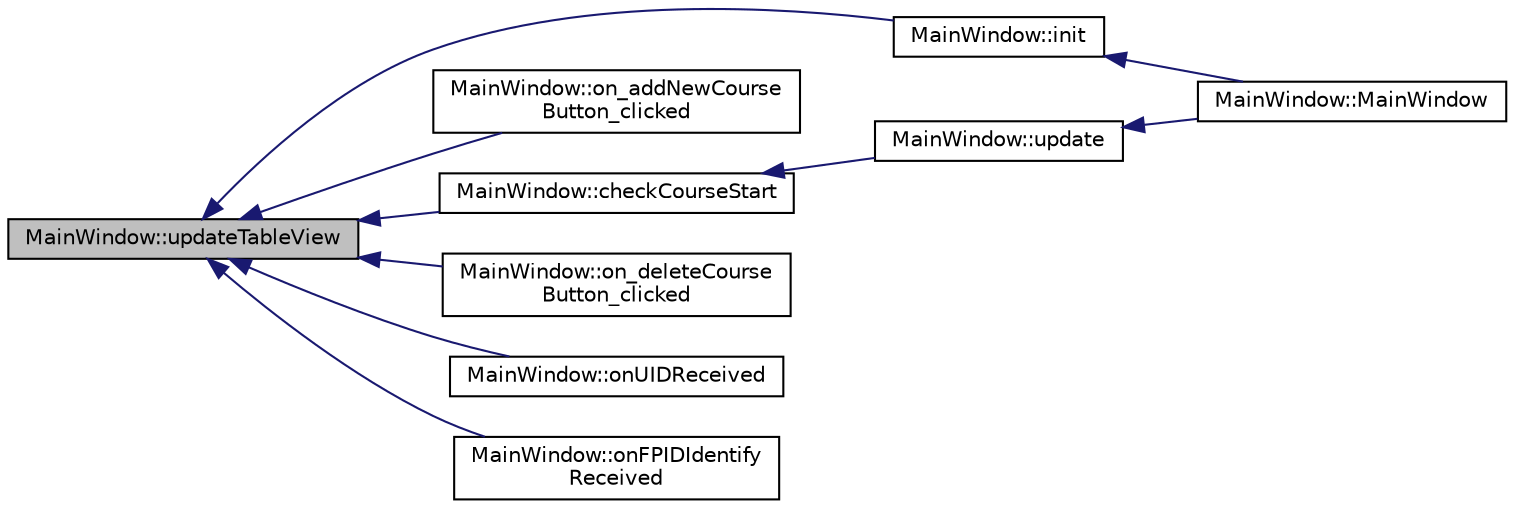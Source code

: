 digraph "MainWindow::updateTableView"
{
  edge [fontname="Helvetica",fontsize="10",labelfontname="Helvetica",labelfontsize="10"];
  node [fontname="Helvetica",fontsize="10",shape=record];
  rankdir="LR";
  Node1 [label="MainWindow::updateTableView",height=0.2,width=0.4,color="black", fillcolor="grey75", style="filled", fontcolor="black"];
  Node1 -> Node2 [dir="back",color="midnightblue",fontsize="10",style="solid",fontname="Helvetica"];
  Node2 [label="MainWindow::init",height=0.2,width=0.4,color="black", fillcolor="white", style="filled",URL="$class_main_window.html#a671e7e5b0a3a7a3fb1cf44c5c8377952",tooltip="Initialise UI, doorlock and variable for checking studentwindow, read course database and display on ..."];
  Node2 -> Node3 [dir="back",color="midnightblue",fontsize="10",style="solid",fontname="Helvetica"];
  Node3 [label="MainWindow::MainWindow",height=0.2,width=0.4,color="black", fillcolor="white", style="filled",URL="$class_main_window.html#a996c5a2b6f77944776856f08ec30858d",tooltip="MainWindow Constructor. "];
  Node1 -> Node4 [dir="back",color="midnightblue",fontsize="10",style="solid",fontname="Helvetica"];
  Node4 [label="MainWindow::on_addNewCourse\lButton_clicked",height=0.2,width=0.4,color="black", fillcolor="white", style="filled",URL="$class_main_window.html#aa977314d191cfe595b9e29e25f80ede8",tooltip="Open a add course window when button is clicked. "];
  Node1 -> Node5 [dir="back",color="midnightblue",fontsize="10",style="solid",fontname="Helvetica"];
  Node5 [label="MainWindow::checkCourseStart",height=0.2,width=0.4,color="black", fillcolor="white", style="filled",URL="$class_main_window.html#a8ebe9859eb33fda652cf463cc24fac67",tooltip="check if any course is starting "];
  Node5 -> Node6 [dir="back",color="midnightblue",fontsize="10",style="solid",fontname="Helvetica"];
  Node6 [label="MainWindow::update",height=0.2,width=0.4,color="black", fillcolor="white", style="filled",URL="$class_main_window.html#a128f71880d4b9683149023fc46fcc9f8",tooltip="course start "];
  Node6 -> Node3 [dir="back",color="midnightblue",fontsize="10",style="solid",fontname="Helvetica"];
  Node1 -> Node7 [dir="back",color="midnightblue",fontsize="10",style="solid",fontname="Helvetica"];
  Node7 [label="MainWindow::on_deleteCourse\lButton_clicked",height=0.2,width=0.4,color="black", fillcolor="white", style="filled",URL="$class_main_window.html#aae46cc5898251c119f8dcd282d4e2539",tooltip="Delete selected course when button is clicked. "];
  Node1 -> Node8 [dir="back",color="midnightblue",fontsize="10",style="solid",fontname="Helvetica"];
  Node8 [label="MainWindow::onUIDReceived",height=0.2,width=0.4,color="black", fillcolor="white", style="filled",URL="$class_main_window.html#ac8e92844161faf8c2dd4a11e69a57b11",tooltip="Triggered whe Student card detected, update attendance list updated and send attendance record email..."];
  Node1 -> Node9 [dir="back",color="midnightblue",fontsize="10",style="solid",fontname="Helvetica"];
  Node9 [label="MainWindow::onFPIDIdentify\lReceived",height=0.2,width=0.4,color="black", fillcolor="white", style="filled",URL="$class_main_window.html#a12c1711cb7ef466a1ccb9d31fc6e2657",tooltip="Triggered whe Student card detected, update attendance list updated and send attendance record email..."];
}
